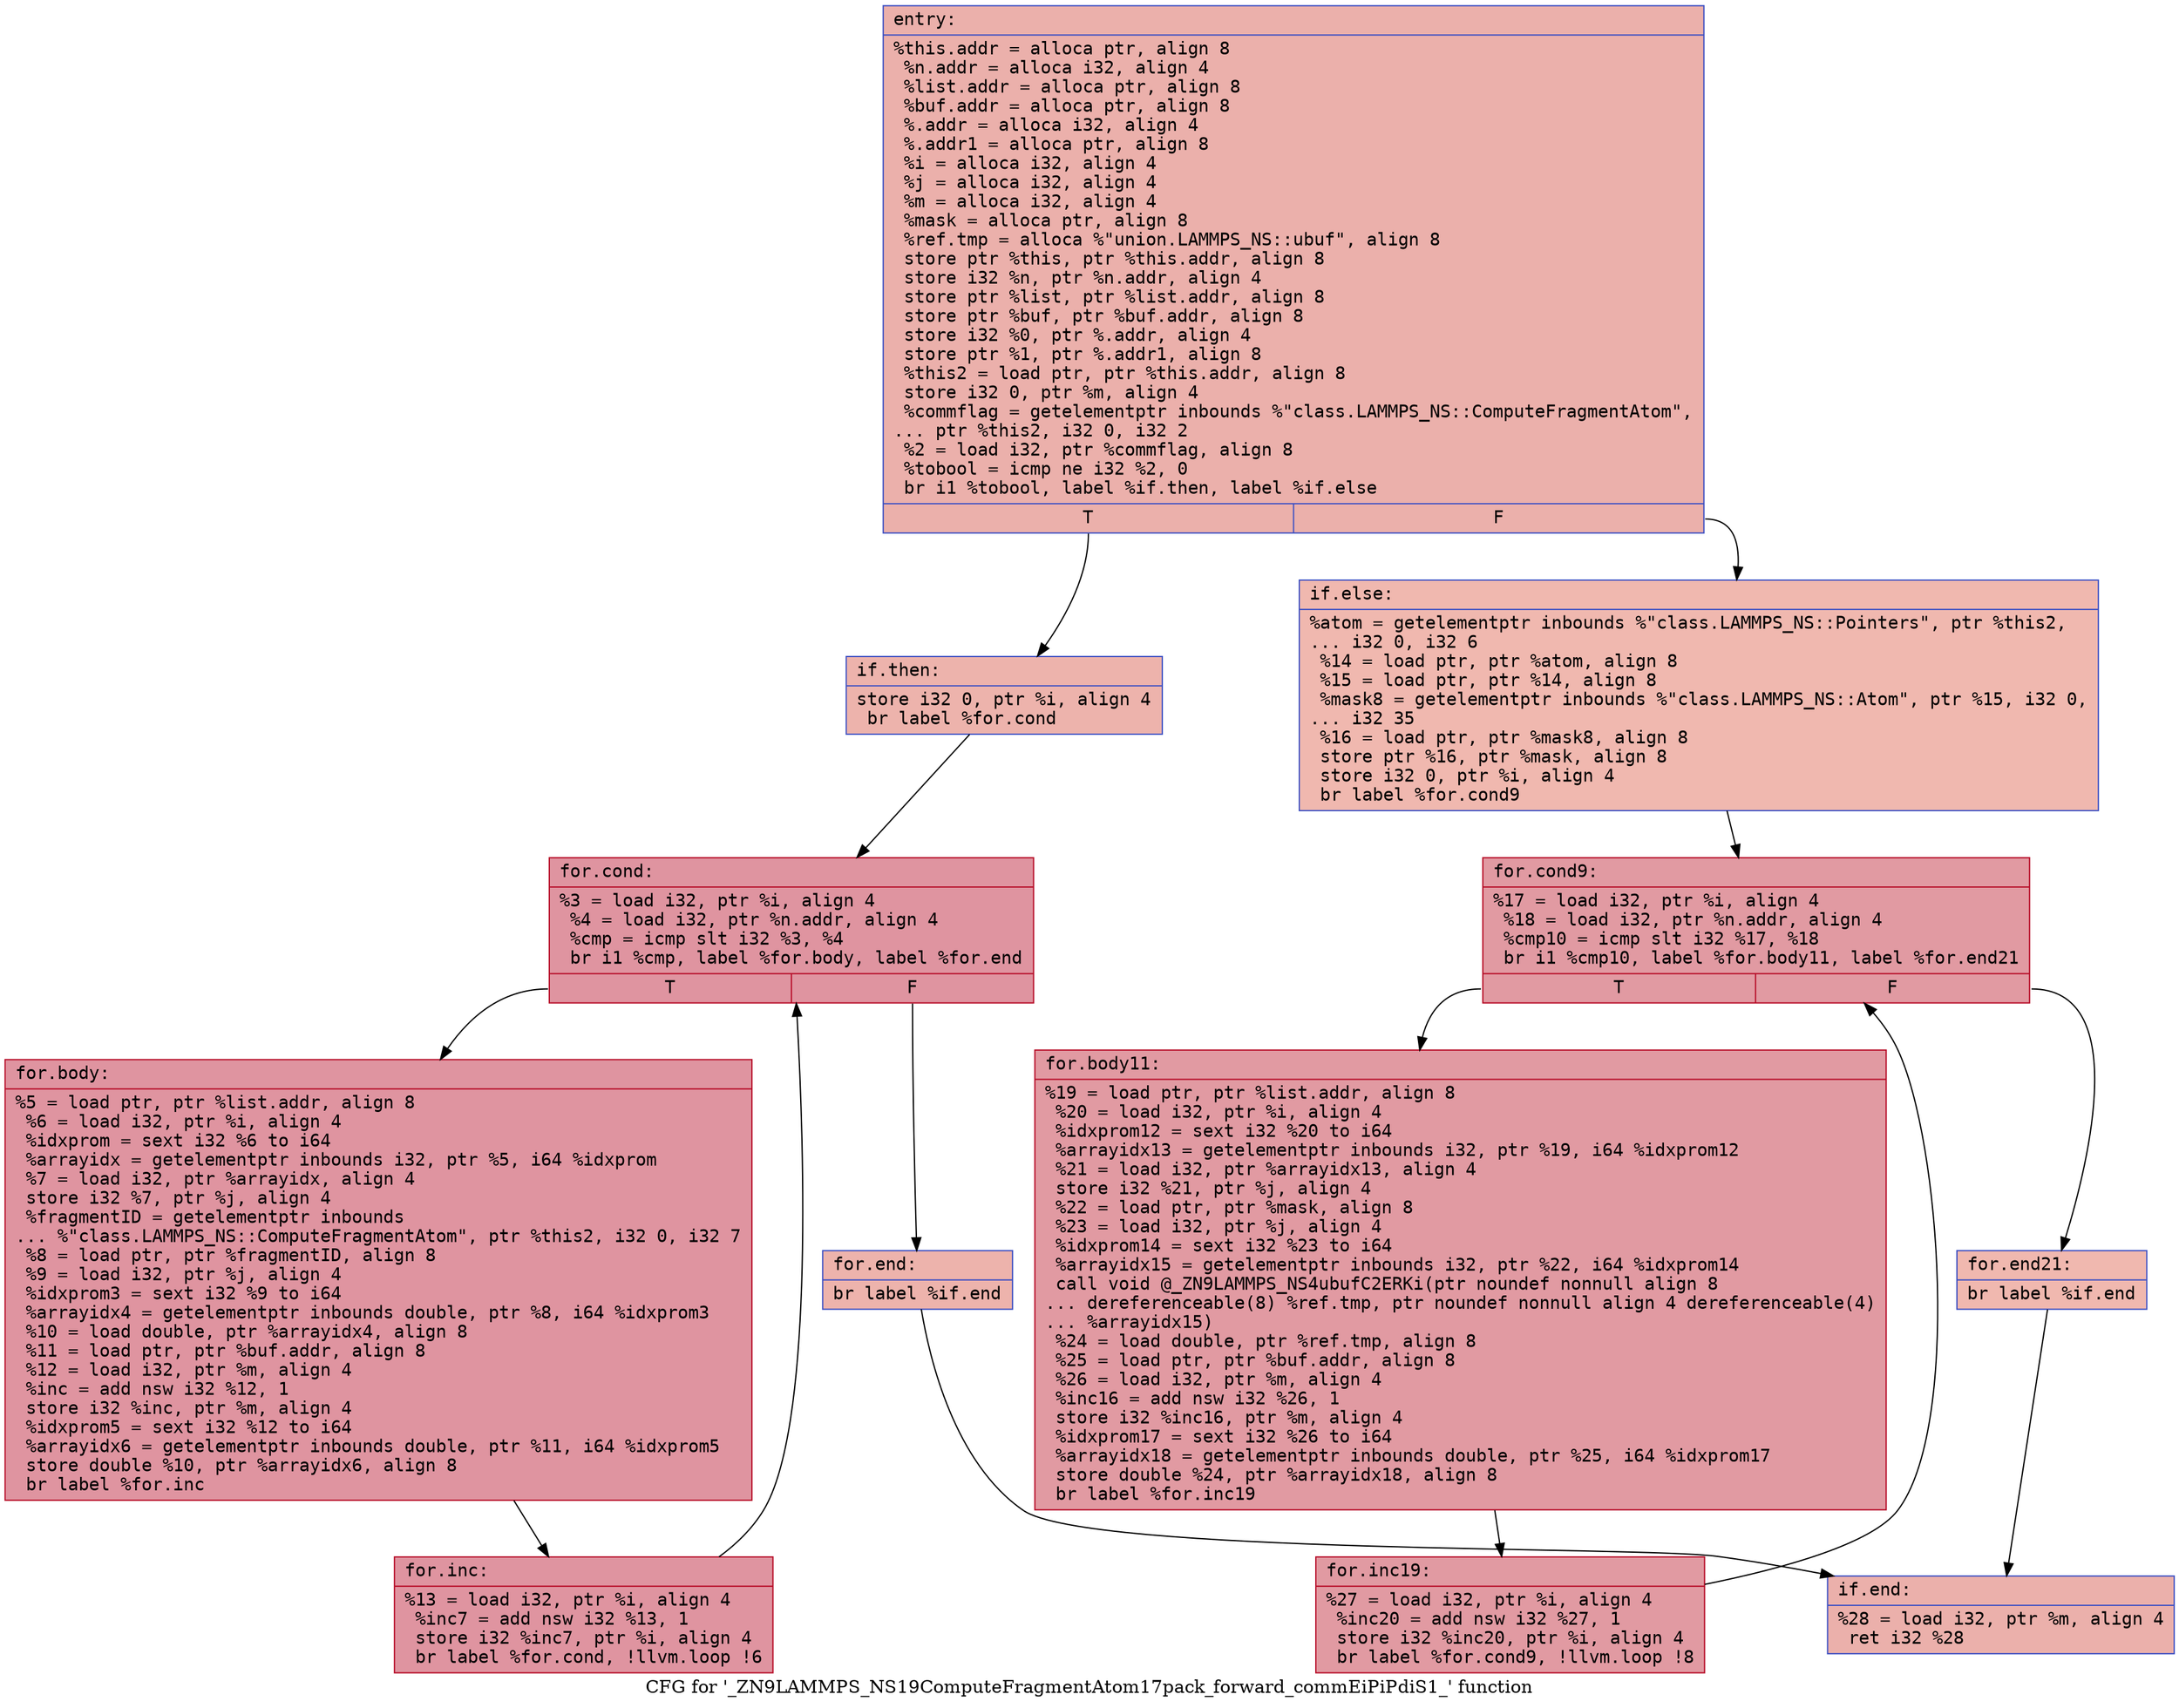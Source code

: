 digraph "CFG for '_ZN9LAMMPS_NS19ComputeFragmentAtom17pack_forward_commEiPiPdiS1_' function" {
	label="CFG for '_ZN9LAMMPS_NS19ComputeFragmentAtom17pack_forward_commEiPiPdiS1_' function";

	Node0x55652e4895e0 [shape=record,color="#3d50c3ff", style=filled, fillcolor="#d24b4070" fontname="Courier",label="{entry:\l|  %this.addr = alloca ptr, align 8\l  %n.addr = alloca i32, align 4\l  %list.addr = alloca ptr, align 8\l  %buf.addr = alloca ptr, align 8\l  %.addr = alloca i32, align 4\l  %.addr1 = alloca ptr, align 8\l  %i = alloca i32, align 4\l  %j = alloca i32, align 4\l  %m = alloca i32, align 4\l  %mask = alloca ptr, align 8\l  %ref.tmp = alloca %\"union.LAMMPS_NS::ubuf\", align 8\l  store ptr %this, ptr %this.addr, align 8\l  store i32 %n, ptr %n.addr, align 4\l  store ptr %list, ptr %list.addr, align 8\l  store ptr %buf, ptr %buf.addr, align 8\l  store i32 %0, ptr %.addr, align 4\l  store ptr %1, ptr %.addr1, align 8\l  %this2 = load ptr, ptr %this.addr, align 8\l  store i32 0, ptr %m, align 4\l  %commflag = getelementptr inbounds %\"class.LAMMPS_NS::ComputeFragmentAtom\",\l... ptr %this2, i32 0, i32 2\l  %2 = load i32, ptr %commflag, align 8\l  %tobool = icmp ne i32 %2, 0\l  br i1 %tobool, label %if.then, label %if.else\l|{<s0>T|<s1>F}}"];
	Node0x55652e4895e0:s0 -> Node0x55652e489650[tooltip="entry -> if.then\nProbability 62.50%" ];
	Node0x55652e4895e0:s1 -> Node0x55652e48a960[tooltip="entry -> if.else\nProbability 37.50%" ];
	Node0x55652e489650 [shape=record,color="#3d50c3ff", style=filled, fillcolor="#d6524470" fontname="Courier",label="{if.then:\l|  store i32 0, ptr %i, align 4\l  br label %for.cond\l}"];
	Node0x55652e489650 -> Node0x55652e48ab20[tooltip="if.then -> for.cond\nProbability 100.00%" ];
	Node0x55652e48ab20 [shape=record,color="#b70d28ff", style=filled, fillcolor="#b70d2870" fontname="Courier",label="{for.cond:\l|  %3 = load i32, ptr %i, align 4\l  %4 = load i32, ptr %n.addr, align 4\l  %cmp = icmp slt i32 %3, %4\l  br i1 %cmp, label %for.body, label %for.end\l|{<s0>T|<s1>F}}"];
	Node0x55652e48ab20:s0 -> Node0x55652e48ad50[tooltip="for.cond -> for.body\nProbability 96.88%" ];
	Node0x55652e48ab20:s1 -> Node0x55652e48add0[tooltip="for.cond -> for.end\nProbability 3.12%" ];
	Node0x55652e48ad50 [shape=record,color="#b70d28ff", style=filled, fillcolor="#b70d2870" fontname="Courier",label="{for.body:\l|  %5 = load ptr, ptr %list.addr, align 8\l  %6 = load i32, ptr %i, align 4\l  %idxprom = sext i32 %6 to i64\l  %arrayidx = getelementptr inbounds i32, ptr %5, i64 %idxprom\l  %7 = load i32, ptr %arrayidx, align 4\l  store i32 %7, ptr %j, align 4\l  %fragmentID = getelementptr inbounds\l... %\"class.LAMMPS_NS::ComputeFragmentAtom\", ptr %this2, i32 0, i32 7\l  %8 = load ptr, ptr %fragmentID, align 8\l  %9 = load i32, ptr %j, align 4\l  %idxprom3 = sext i32 %9 to i64\l  %arrayidx4 = getelementptr inbounds double, ptr %8, i64 %idxprom3\l  %10 = load double, ptr %arrayidx4, align 8\l  %11 = load ptr, ptr %buf.addr, align 8\l  %12 = load i32, ptr %m, align 4\l  %inc = add nsw i32 %12, 1\l  store i32 %inc, ptr %m, align 4\l  %idxprom5 = sext i32 %12 to i64\l  %arrayidx6 = getelementptr inbounds double, ptr %11, i64 %idxprom5\l  store double %10, ptr %arrayidx6, align 8\l  br label %for.inc\l}"];
	Node0x55652e48ad50 -> Node0x55652e48bb50[tooltip="for.body -> for.inc\nProbability 100.00%" ];
	Node0x55652e48bb50 [shape=record,color="#b70d28ff", style=filled, fillcolor="#b70d2870" fontname="Courier",label="{for.inc:\l|  %13 = load i32, ptr %i, align 4\l  %inc7 = add nsw i32 %13, 1\l  store i32 %inc7, ptr %i, align 4\l  br label %for.cond, !llvm.loop !6\l}"];
	Node0x55652e48bb50 -> Node0x55652e48ab20[tooltip="for.inc -> for.cond\nProbability 100.00%" ];
	Node0x55652e48add0 [shape=record,color="#3d50c3ff", style=filled, fillcolor="#d6524470" fontname="Courier",label="{for.end:\l|  br label %if.end\l}"];
	Node0x55652e48add0 -> Node0x55652e48bf00[tooltip="for.end -> if.end\nProbability 100.00%" ];
	Node0x55652e48a960 [shape=record,color="#3d50c3ff", style=filled, fillcolor="#dc5d4a70" fontname="Courier",label="{if.else:\l|  %atom = getelementptr inbounds %\"class.LAMMPS_NS::Pointers\", ptr %this2,\l... i32 0, i32 6\l  %14 = load ptr, ptr %atom, align 8\l  %15 = load ptr, ptr %14, align 8\l  %mask8 = getelementptr inbounds %\"class.LAMMPS_NS::Atom\", ptr %15, i32 0,\l... i32 35\l  %16 = load ptr, ptr %mask8, align 8\l  store ptr %16, ptr %mask, align 8\l  store i32 0, ptr %i, align 4\l  br label %for.cond9\l}"];
	Node0x55652e48a960 -> Node0x55652e48c460[tooltip="if.else -> for.cond9\nProbability 100.00%" ];
	Node0x55652e48c460 [shape=record,color="#b70d28ff", style=filled, fillcolor="#bb1b2c70" fontname="Courier",label="{for.cond9:\l|  %17 = load i32, ptr %i, align 4\l  %18 = load i32, ptr %n.addr, align 4\l  %cmp10 = icmp slt i32 %17, %18\l  br i1 %cmp10, label %for.body11, label %for.end21\l|{<s0>T|<s1>F}}"];
	Node0x55652e48c460:s0 -> Node0x55652e48c700[tooltip="for.cond9 -> for.body11\nProbability 96.88%" ];
	Node0x55652e48c460:s1 -> Node0x55652e48c780[tooltip="for.cond9 -> for.end21\nProbability 3.12%" ];
	Node0x55652e48c700 [shape=record,color="#b70d28ff", style=filled, fillcolor="#bb1b2c70" fontname="Courier",label="{for.body11:\l|  %19 = load ptr, ptr %list.addr, align 8\l  %20 = load i32, ptr %i, align 4\l  %idxprom12 = sext i32 %20 to i64\l  %arrayidx13 = getelementptr inbounds i32, ptr %19, i64 %idxprom12\l  %21 = load i32, ptr %arrayidx13, align 4\l  store i32 %21, ptr %j, align 4\l  %22 = load ptr, ptr %mask, align 8\l  %23 = load i32, ptr %j, align 4\l  %idxprom14 = sext i32 %23 to i64\l  %arrayidx15 = getelementptr inbounds i32, ptr %22, i64 %idxprom14\l  call void @_ZN9LAMMPS_NS4ubufC2ERKi(ptr noundef nonnull align 8\l... dereferenceable(8) %ref.tmp, ptr noundef nonnull align 4 dereferenceable(4)\l... %arrayidx15)\l  %24 = load double, ptr %ref.tmp, align 8\l  %25 = load ptr, ptr %buf.addr, align 8\l  %26 = load i32, ptr %m, align 4\l  %inc16 = add nsw i32 %26, 1\l  store i32 %inc16, ptr %m, align 4\l  %idxprom17 = sext i32 %26 to i64\l  %arrayidx18 = getelementptr inbounds double, ptr %25, i64 %idxprom17\l  store double %24, ptr %arrayidx18, align 8\l  br label %for.inc19\l}"];
	Node0x55652e48c700 -> Node0x55652e48aee0[tooltip="for.body11 -> for.inc19\nProbability 100.00%" ];
	Node0x55652e48aee0 [shape=record,color="#b70d28ff", style=filled, fillcolor="#bb1b2c70" fontname="Courier",label="{for.inc19:\l|  %27 = load i32, ptr %i, align 4\l  %inc20 = add nsw i32 %27, 1\l  store i32 %inc20, ptr %i, align 4\l  br label %for.cond9, !llvm.loop !8\l}"];
	Node0x55652e48aee0 -> Node0x55652e48c460[tooltip="for.inc19 -> for.cond9\nProbability 100.00%" ];
	Node0x55652e48c780 [shape=record,color="#3d50c3ff", style=filled, fillcolor="#dc5d4a70" fontname="Courier",label="{for.end21:\l|  br label %if.end\l}"];
	Node0x55652e48c780 -> Node0x55652e48bf00[tooltip="for.end21 -> if.end\nProbability 100.00%" ];
	Node0x55652e48bf00 [shape=record,color="#3d50c3ff", style=filled, fillcolor="#d24b4070" fontname="Courier",label="{if.end:\l|  %28 = load i32, ptr %m, align 4\l  ret i32 %28\l}"];
}
